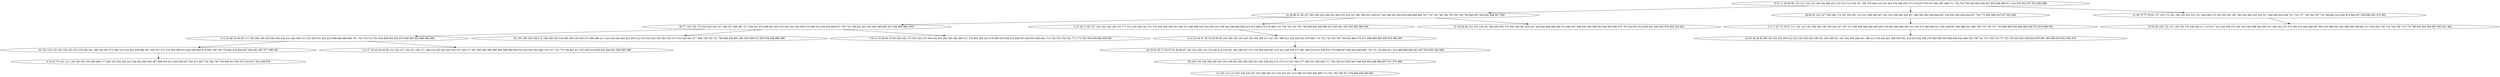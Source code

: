 digraph true_tree {
	"0" -> "1"
	"1" -> "2"
	"1" -> "3"
	"0" -> "4"
	"3" -> "5"
	"0" -> "6"
	"2" -> "7"
	"2" -> "8"
	"5" -> "9"
	"1" -> "10"
	"7" -> "11"
	"4" -> "12"
	"11" -> "13"
	"9" -> "14"
	"12" -> "15"
	"2" -> "16"
	"14" -> "17"
	"7" -> "18"
	"6" -> "19"
	"0" [label="8 10 11 36 69 90 116 121 124 132 149 184 280 303 310 314 315 318 327 350 376 408 416 419 454 476 488 555 572 576 657 670 673 681 697 698 711 735 743 766 805 824 830 831 855 888 899 911 914 935 955 957 972 983 998"];
	"1" [label="24 39 88 91 94 167 203 206 233 249 252 266 270 319 351 381 399 431 439 527 543 546 591 602 616 629 669 693 707 723 726 740 746 753 760 783 792 845 857 919 942 946 947 958"];
	"2" [label="40 77 152 163 170 216 220 223 227 246 257 260 281 317 334 341 370 406 432 453 472 533 541 554 556 570 594 634 635 653 658 672 705 710 786 821 822 823 842 880 903 933 945 956 966 1000"];
	"3" [label="9 15 28 71 92 107 125 144 146 148 151 177 212 219 226 241 271 274 316 339 356 401 426 471 480 506 520 524 530 534 538 544 548 600 608 614 618 646 674 676 685 716 739 742 745 750 798 828 832 840 860 913 925 941 943 953 962 992 994"];
	"4" [label="38 60 83 123 147 159 166 174 197 205 207 210 221 289 290 307 322 323 338 345 355 357 380 383 385 429 464 467 529 545 559 604 624 627 729 771 863 890 923 937 952 963"];
	"5" [label="6 14 23 44 51 59 74 85 95 98 145 169 183 187 245 255 302 368 417 427 457 499 521 592 633 641 678 682 715 732 736 763 765 799 833 865 875 877 898 909 964 969 979 996 997"];
	"6" [label="41 63 70 73 78 81 137 155 173 181 185 191 201 231 237 264 269 273 333 353 361 387 392 403 443 455 502 517 564 565 654 659 721 724 737 759 764 767 778 789 802 816 850 874 894 927 928 949 961 975 991"];
	"7" [label="3 12 42 46 52 96 99 117 190 296 326 359 384 394 430 433 445 460 511 523 528 531 603 615 648 666 668 686 701 702 704 713 791 829 838 852 853 878 896 900 929 960 965 990"];
	"8" [label="62 103 109 129 156 172 186 239 242 244 300 306 336 343 375 389 396 411 424 436 440 452 491 505 512 516 519 522 525 561 567 573 612 645 661 677 684 708 720 751 768 808 859 891 895 905 908 912 930 934 939 984 988"];
	"9" [label="26 29 32 35 37 54 57 61 84 86 87 100 133 168 176 178 192 215 218 261 283 286 297 313 378 393 400 407 415 422 450 458 477 481 493 514 515 536 542 579 598 607 640 644 680 690 718 731 752 804 811 814 869 889 892 901 907 926 936 940 968"];
	"10" [label="31 45 64 80 122 135 139 161 204 208 265 279 329 349 397 420 421 428 442 446 465 466 474 496 507 539 549 560 566 623 643 663 665 679 797 810 815 818 834 841 849 862 876 904 918 924"];
	"11" [label="30 104 119 120 128 136 162 275 278 292 301 309 335 367 372 390 414 425 441 459 484 497 535 557 571 574 584 586 613 620 656 664 675 695 748 749 779 801 819 820 837 843 861 867 977 980 987"];
	"12" [label="2 5 17 67 72 76 97 111 141 143 182 189 194 198 199 224 247 267 311 395 438 448 449 456 462 478 482 489 494 503 510 553 575 583 595 611 632 638 667 683 688 691 696 709 719 730 747 755 806 809 835 846 866 950 970 978 989 993"];
	"13" [label="4 18 47 75 101 113 118 138 160 195 256 268 277 284 320 324 328 342 348 362 469 540 587 589 619 621 625 639 647 650 671 687 725 780 785 793 800 813 851 872 910 917 932 938 976"];
	"14" [label="50 105 153 158 180 238 253 254 258 262 282 285 288 321 340 358 404 470 475 513 547 562 577 580 597 626 636 717 756 790 812 825 847 848 856 864 868 884 897 971 973 986"];
	"15" [label="20 25 34 68 82 89 142 154 164 209 222 225 234 236 240 248 251 295 299 331 347 354 360 386 391 398 413 418 444 461 498 500 501 518 532 552 568 578 585 590 593 609 630 642 699 700 738 741 757 769 770 777 781 787 803 827 839 844 870 881 883 885 915 931 954 974"];
	"16" [label="7 16 21 55 58 65 79 93 108 140 175 193 230 276 308 330 363 364 365 366 369 371 379 402 409 423 479 490 526 558 610 628 637 649 655 660 694 714 728 734 754 761 772 773 782 784 836 882 906 967"];
	"17" [label="13 102 114 115 202 228 229 287 325 388 405 412 435 437 451 473 486 537 605 606 689 712 762 795 796 871 879 886 948 959 981"];
	"18" [label="1 22 27 33 43 48 49 56 112 126 127 130 157 165 171 188 214 243 250 263 332 337 344 377 447 463 483 485 492 495 508 509 550 551 631 651 652 662 703 727 733 775 794 807 817 873 893 916 920 922 944 951 985 995 999"];
	"19" [label="19 53 66 106 110 131 134 150 179 196 200 211 213 217 232 235 259 272 291 293 294 298 304 305 312 346 352 373 374 382 410 434 468 487 504 563 569 581 582 588 596 599 601 617 622 692 706 722 744 758 774 776 788 826 854 858 887 902 921 982"];
}

